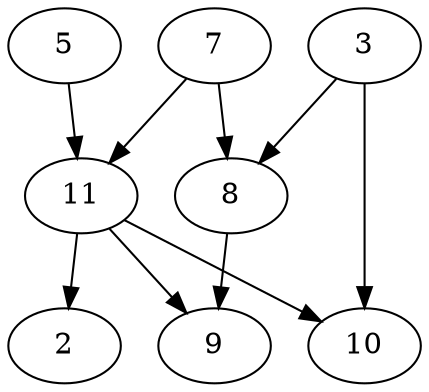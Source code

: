 digraph {
    3->8;
    3->10;

    5->11;

    7->8;
    7->11;

    8->9;

    11->2;
    11->9;
    11->10;
}
